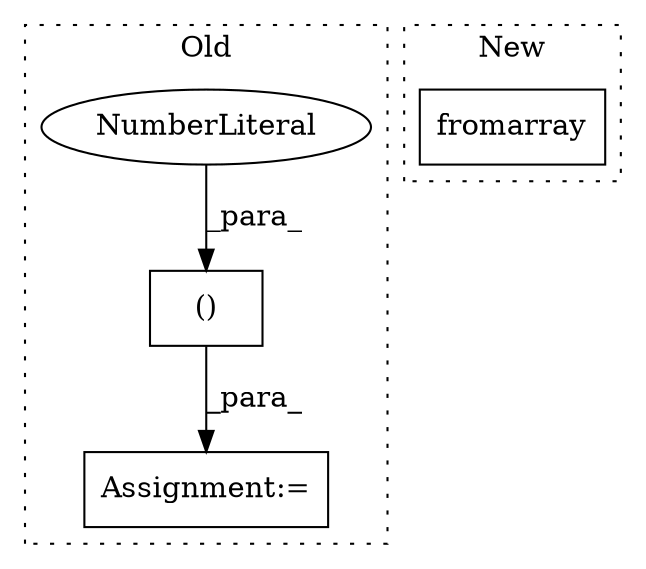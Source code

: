 digraph G {
subgraph cluster0 {
1 [label="()" a="106" s="2507" l="19" shape="box"];
3 [label="NumberLiteral" a="34" s="2523" l="3" shape="ellipse"];
4 [label="Assignment:=" a="7" s="2486" l="1" shape="box"];
label = "Old";
style="dotted";
}
subgraph cluster1 {
2 [label="fromarray" a="32" s="2666,2679" l="10,1" shape="box"];
label = "New";
style="dotted";
}
1 -> 4 [label="_para_"];
3 -> 1 [label="_para_"];
}